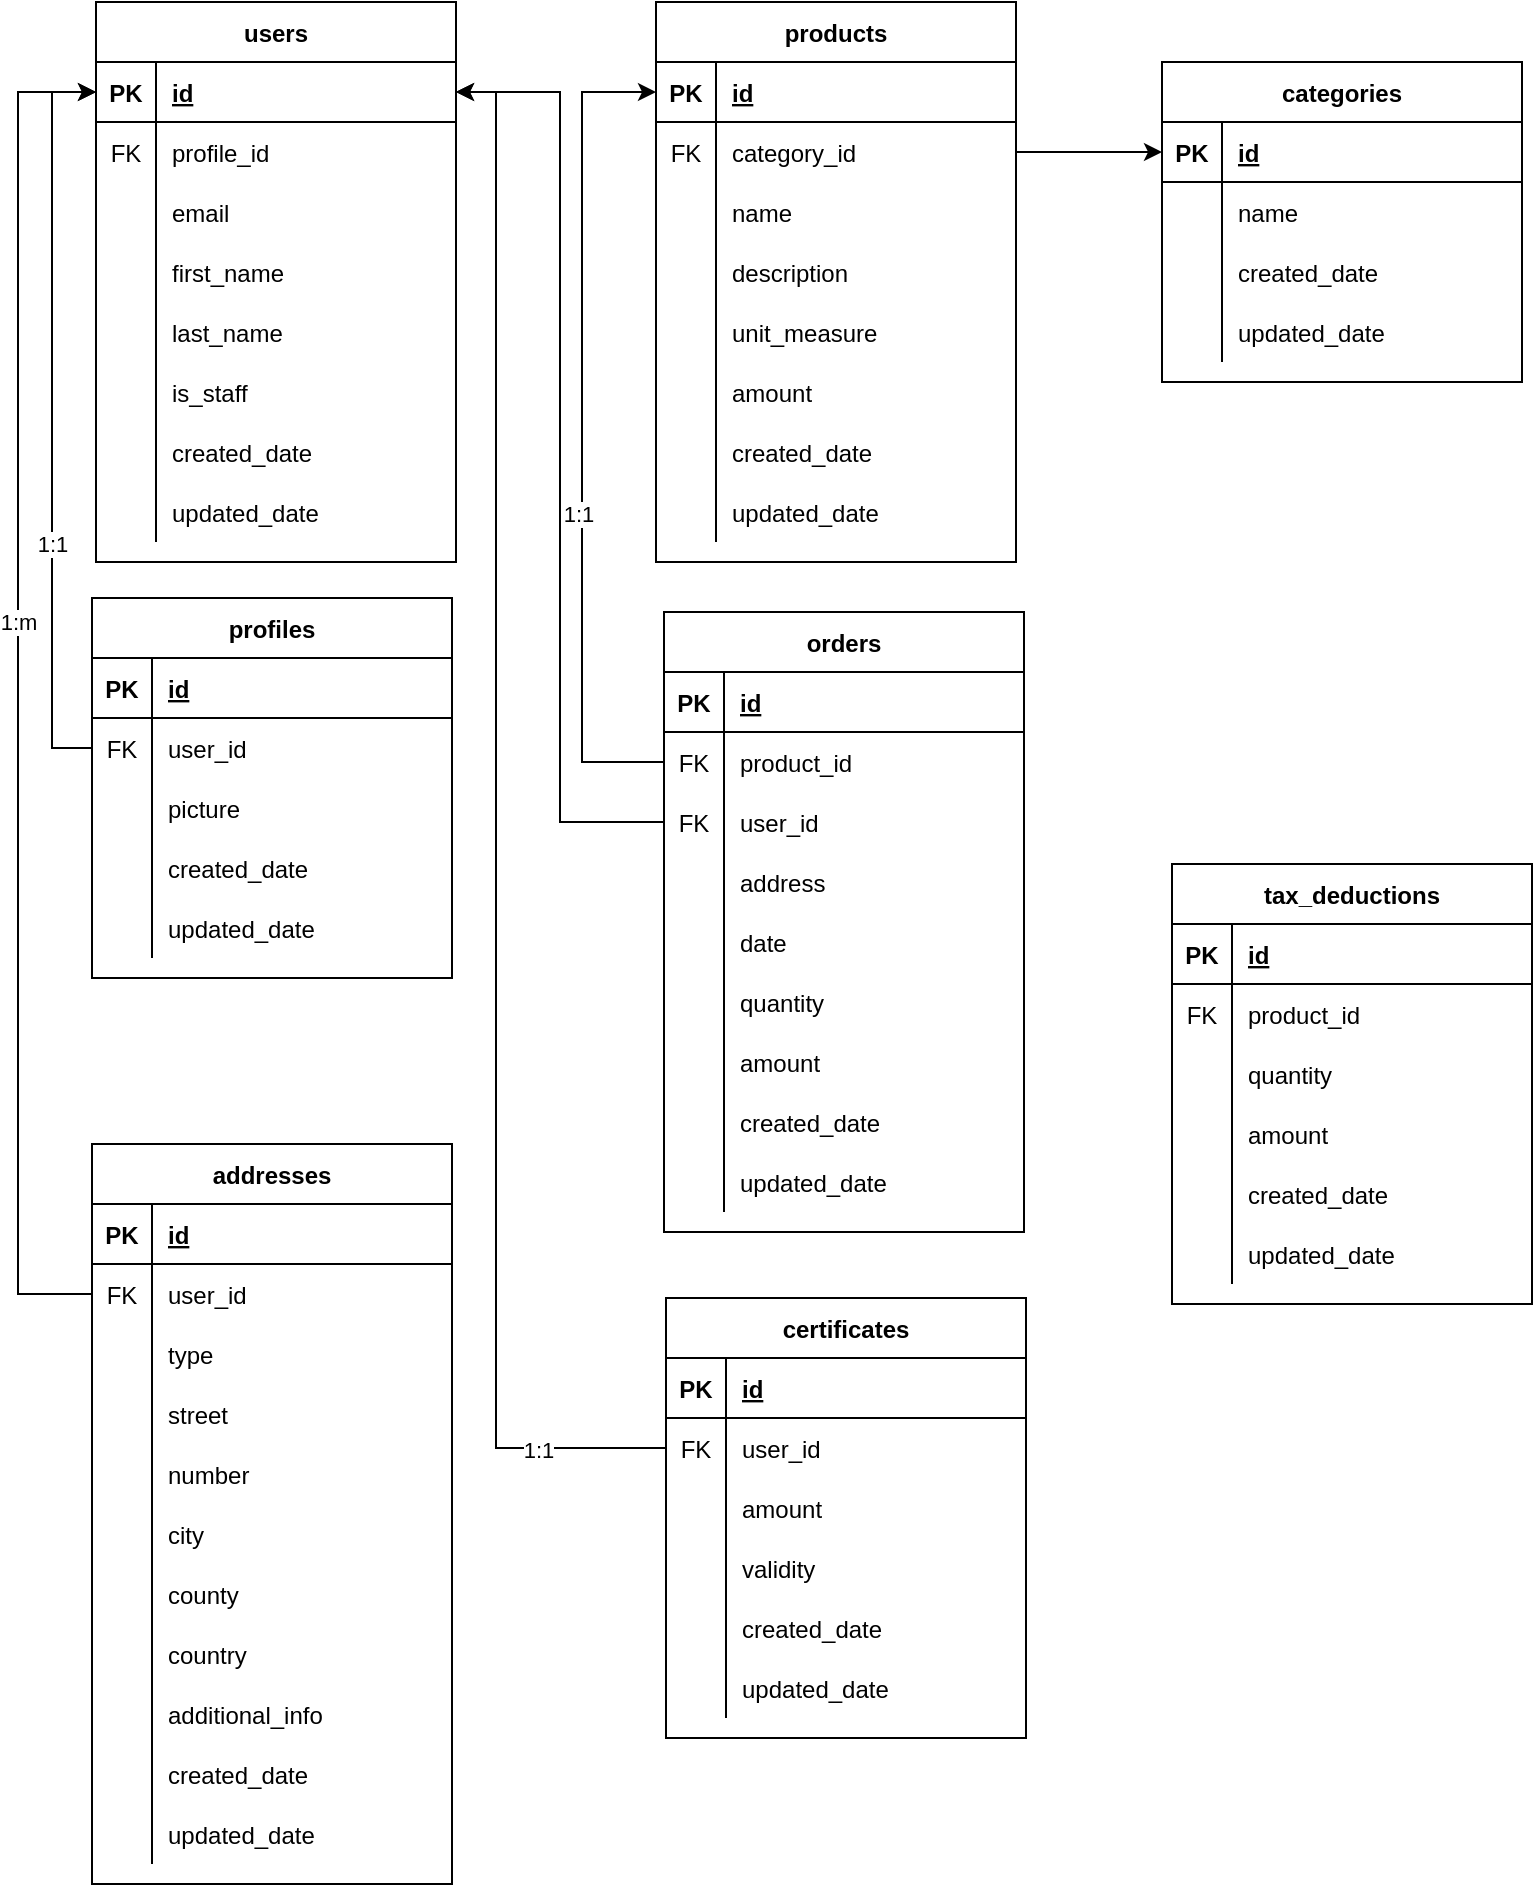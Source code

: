 <mxfile version="14.6.9" type="github">
  <diagram id="5Fqsmv3HwdNf8CyTd6Ed" name="Page-1">
    <mxGraphModel dx="1064" dy="547" grid="0" gridSize="10" guides="0" tooltips="1" connect="1" arrows="1" fold="1" page="1" pageScale="1" pageWidth="850" pageHeight="1100" background="#ffffff" math="0" shadow="0">
      <root>
        <mxCell id="0" />
        <mxCell id="1" parent="0" />
        <mxCell id="K4pc00V_5VMExsooemuj-1" value="users" style="shape=table;startSize=30;container=1;collapsible=1;childLayout=tableLayout;fixedRows=1;rowLines=0;fontStyle=1;align=center;resizeLast=1;" parent="1" vertex="1">
          <mxGeometry x="79" y="35" width="180" height="280" as="geometry" />
        </mxCell>
        <mxCell id="K4pc00V_5VMExsooemuj-2" value="" style="shape=partialRectangle;collapsible=0;dropTarget=0;pointerEvents=0;fillColor=none;top=0;left=0;bottom=1;right=0;points=[[0,0.5],[1,0.5]];portConstraint=eastwest;" parent="K4pc00V_5VMExsooemuj-1" vertex="1">
          <mxGeometry y="30" width="180" height="30" as="geometry" />
        </mxCell>
        <mxCell id="K4pc00V_5VMExsooemuj-3" value="PK" style="shape=partialRectangle;connectable=0;fillColor=none;top=0;left=0;bottom=0;right=0;fontStyle=1;overflow=hidden;" parent="K4pc00V_5VMExsooemuj-2" vertex="1">
          <mxGeometry width="30" height="30" as="geometry" />
        </mxCell>
        <mxCell id="K4pc00V_5VMExsooemuj-4" value="id" style="shape=partialRectangle;connectable=0;fillColor=none;top=0;left=0;bottom=0;right=0;align=left;spacingLeft=6;fontStyle=5;overflow=hidden;" parent="K4pc00V_5VMExsooemuj-2" vertex="1">
          <mxGeometry x="30" width="150" height="30" as="geometry" />
        </mxCell>
        <mxCell id="K4pc00V_5VMExsooemuj-5" value="" style="shape=partialRectangle;collapsible=0;dropTarget=0;pointerEvents=0;fillColor=none;top=0;left=0;bottom=0;right=0;points=[[0,0.5],[1,0.5]];portConstraint=eastwest;" parent="K4pc00V_5VMExsooemuj-1" vertex="1">
          <mxGeometry y="60" width="180" height="30" as="geometry" />
        </mxCell>
        <mxCell id="K4pc00V_5VMExsooemuj-6" value="FK" style="shape=partialRectangle;connectable=0;fillColor=none;top=0;left=0;bottom=0;right=0;editable=1;overflow=hidden;" parent="K4pc00V_5VMExsooemuj-5" vertex="1">
          <mxGeometry width="30" height="30" as="geometry" />
        </mxCell>
        <mxCell id="K4pc00V_5VMExsooemuj-7" value="profile_id" style="shape=partialRectangle;connectable=0;fillColor=none;top=0;left=0;bottom=0;right=0;align=left;spacingLeft=6;overflow=hidden;" parent="K4pc00V_5VMExsooemuj-5" vertex="1">
          <mxGeometry x="30" width="150" height="30" as="geometry" />
        </mxCell>
        <mxCell id="K4pc00V_5VMExsooemuj-8" value="" style="shape=partialRectangle;collapsible=0;dropTarget=0;pointerEvents=0;fillColor=none;top=0;left=0;bottom=0;right=0;points=[[0,0.5],[1,0.5]];portConstraint=eastwest;" parent="K4pc00V_5VMExsooemuj-1" vertex="1">
          <mxGeometry y="90" width="180" height="30" as="geometry" />
        </mxCell>
        <mxCell id="K4pc00V_5VMExsooemuj-9" value="" style="shape=partialRectangle;connectable=0;fillColor=none;top=0;left=0;bottom=0;right=0;editable=1;overflow=hidden;" parent="K4pc00V_5VMExsooemuj-8" vertex="1">
          <mxGeometry width="30" height="30" as="geometry" />
        </mxCell>
        <mxCell id="K4pc00V_5VMExsooemuj-10" value="email" style="shape=partialRectangle;connectable=0;fillColor=none;top=0;left=0;bottom=0;right=0;align=left;spacingLeft=6;overflow=hidden;" parent="K4pc00V_5VMExsooemuj-8" vertex="1">
          <mxGeometry x="30" width="150" height="30" as="geometry" />
        </mxCell>
        <mxCell id="K4pc00V_5VMExsooemuj-11" value="" style="shape=partialRectangle;collapsible=0;dropTarget=0;pointerEvents=0;fillColor=none;top=0;left=0;bottom=0;right=0;points=[[0,0.5],[1,0.5]];portConstraint=eastwest;" parent="K4pc00V_5VMExsooemuj-1" vertex="1">
          <mxGeometry y="120" width="180" height="30" as="geometry" />
        </mxCell>
        <mxCell id="K4pc00V_5VMExsooemuj-12" value="" style="shape=partialRectangle;connectable=0;fillColor=none;top=0;left=0;bottom=0;right=0;editable=1;overflow=hidden;" parent="K4pc00V_5VMExsooemuj-11" vertex="1">
          <mxGeometry width="30" height="30" as="geometry" />
        </mxCell>
        <mxCell id="K4pc00V_5VMExsooemuj-13" value="first_name" style="shape=partialRectangle;connectable=0;fillColor=none;top=0;left=0;bottom=0;right=0;align=left;spacingLeft=6;overflow=hidden;" parent="K4pc00V_5VMExsooemuj-11" vertex="1">
          <mxGeometry x="30" width="150" height="30" as="geometry" />
        </mxCell>
        <mxCell id="K4pc00V_5VMExsooemuj-14" value="" style="shape=partialRectangle;collapsible=0;dropTarget=0;pointerEvents=0;fillColor=none;top=0;left=0;bottom=0;right=0;points=[[0,0.5],[1,0.5]];portConstraint=eastwest;" parent="K4pc00V_5VMExsooemuj-1" vertex="1">
          <mxGeometry y="150" width="180" height="30" as="geometry" />
        </mxCell>
        <mxCell id="K4pc00V_5VMExsooemuj-15" value="" style="shape=partialRectangle;connectable=0;fillColor=none;top=0;left=0;bottom=0;right=0;editable=1;overflow=hidden;" parent="K4pc00V_5VMExsooemuj-14" vertex="1">
          <mxGeometry width="30" height="30" as="geometry" />
        </mxCell>
        <mxCell id="K4pc00V_5VMExsooemuj-16" value="last_name" style="shape=partialRectangle;connectable=0;fillColor=none;top=0;left=0;bottom=0;right=0;align=left;spacingLeft=6;overflow=hidden;" parent="K4pc00V_5VMExsooemuj-14" vertex="1">
          <mxGeometry x="30" width="150" height="30" as="geometry" />
        </mxCell>
        <mxCell id="K4pc00V_5VMExsooemuj-181" value="" style="shape=partialRectangle;collapsible=0;dropTarget=0;pointerEvents=0;fillColor=none;top=0;left=0;bottom=0;right=0;points=[[0,0.5],[1,0.5]];portConstraint=eastwest;" parent="K4pc00V_5VMExsooemuj-1" vertex="1">
          <mxGeometry y="180" width="180" height="30" as="geometry" />
        </mxCell>
        <mxCell id="K4pc00V_5VMExsooemuj-182" value="" style="shape=partialRectangle;connectable=0;fillColor=none;top=0;left=0;bottom=0;right=0;editable=1;overflow=hidden;" parent="K4pc00V_5VMExsooemuj-181" vertex="1">
          <mxGeometry width="30" height="30" as="geometry" />
        </mxCell>
        <mxCell id="K4pc00V_5VMExsooemuj-183" value="is_staff" style="shape=partialRectangle;connectable=0;fillColor=none;top=0;left=0;bottom=0;right=0;align=left;spacingLeft=6;overflow=hidden;" parent="K4pc00V_5VMExsooemuj-181" vertex="1">
          <mxGeometry x="30" width="150" height="30" as="geometry" />
        </mxCell>
        <mxCell id="K4pc00V_5VMExsooemuj-17" value="" style="shape=partialRectangle;collapsible=0;dropTarget=0;pointerEvents=0;fillColor=none;top=0;left=0;bottom=0;right=0;points=[[0,0.5],[1,0.5]];portConstraint=eastwest;" parent="K4pc00V_5VMExsooemuj-1" vertex="1">
          <mxGeometry y="210" width="180" height="30" as="geometry" />
        </mxCell>
        <mxCell id="K4pc00V_5VMExsooemuj-18" value="" style="shape=partialRectangle;connectable=0;fillColor=none;top=0;left=0;bottom=0;right=0;editable=1;overflow=hidden;" parent="K4pc00V_5VMExsooemuj-17" vertex="1">
          <mxGeometry width="30" height="30" as="geometry" />
        </mxCell>
        <mxCell id="K4pc00V_5VMExsooemuj-19" value="created_date" style="shape=partialRectangle;connectable=0;fillColor=none;top=0;left=0;bottom=0;right=0;align=left;spacingLeft=6;overflow=hidden;" parent="K4pc00V_5VMExsooemuj-17" vertex="1">
          <mxGeometry x="30" width="150" height="30" as="geometry" />
        </mxCell>
        <mxCell id="K4pc00V_5VMExsooemuj-20" value="" style="shape=partialRectangle;collapsible=0;dropTarget=0;pointerEvents=0;fillColor=none;top=0;left=0;bottom=0;right=0;points=[[0,0.5],[1,0.5]];portConstraint=eastwest;" parent="K4pc00V_5VMExsooemuj-1" vertex="1">
          <mxGeometry y="240" width="180" height="30" as="geometry" />
        </mxCell>
        <mxCell id="K4pc00V_5VMExsooemuj-21" value="" style="shape=partialRectangle;connectable=0;fillColor=none;top=0;left=0;bottom=0;right=0;editable=1;overflow=hidden;" parent="K4pc00V_5VMExsooemuj-20" vertex="1">
          <mxGeometry width="30" height="30" as="geometry" />
        </mxCell>
        <mxCell id="K4pc00V_5VMExsooemuj-22" value="updated_date" style="shape=partialRectangle;connectable=0;fillColor=none;top=0;left=0;bottom=0;right=0;align=left;spacingLeft=6;overflow=hidden;" parent="K4pc00V_5VMExsooemuj-20" vertex="1">
          <mxGeometry x="30" width="150" height="30" as="geometry" />
        </mxCell>
        <mxCell id="K4pc00V_5VMExsooemuj-23" value="products" style="shape=table;startSize=30;container=1;collapsible=1;childLayout=tableLayout;fixedRows=1;rowLines=0;fontStyle=1;align=center;resizeLast=1;" parent="1" vertex="1">
          <mxGeometry x="359" y="35" width="180" height="280" as="geometry" />
        </mxCell>
        <mxCell id="K4pc00V_5VMExsooemuj-24" value="" style="shape=partialRectangle;collapsible=0;dropTarget=0;pointerEvents=0;fillColor=none;top=0;left=0;bottom=1;right=0;points=[[0,0.5],[1,0.5]];portConstraint=eastwest;" parent="K4pc00V_5VMExsooemuj-23" vertex="1">
          <mxGeometry y="30" width="180" height="30" as="geometry" />
        </mxCell>
        <mxCell id="K4pc00V_5VMExsooemuj-25" value="PK" style="shape=partialRectangle;connectable=0;fillColor=none;top=0;left=0;bottom=0;right=0;fontStyle=1;overflow=hidden;" parent="K4pc00V_5VMExsooemuj-24" vertex="1">
          <mxGeometry width="30" height="30" as="geometry" />
        </mxCell>
        <mxCell id="K4pc00V_5VMExsooemuj-26" value="id" style="shape=partialRectangle;connectable=0;fillColor=none;top=0;left=0;bottom=0;right=0;align=left;spacingLeft=6;fontStyle=5;overflow=hidden;" parent="K4pc00V_5VMExsooemuj-24" vertex="1">
          <mxGeometry x="30" width="150" height="30" as="geometry" />
        </mxCell>
        <mxCell id="1HBqZy0ZK-97mJX5tYf7-1" value="" style="shape=partialRectangle;collapsible=0;dropTarget=0;pointerEvents=0;fillColor=none;top=0;left=0;bottom=0;right=0;points=[[0,0.5],[1,0.5]];portConstraint=eastwest;" parent="K4pc00V_5VMExsooemuj-23" vertex="1">
          <mxGeometry y="60" width="180" height="30" as="geometry" />
        </mxCell>
        <mxCell id="1HBqZy0ZK-97mJX5tYf7-2" value="FK" style="shape=partialRectangle;connectable=0;fillColor=none;top=0;left=0;bottom=0;right=0;editable=1;overflow=hidden;" parent="1HBqZy0ZK-97mJX5tYf7-1" vertex="1">
          <mxGeometry width="30" height="30" as="geometry" />
        </mxCell>
        <mxCell id="1HBqZy0ZK-97mJX5tYf7-3" value="category_id" style="shape=partialRectangle;connectable=0;fillColor=none;top=0;left=0;bottom=0;right=0;align=left;spacingLeft=6;overflow=hidden;" parent="1HBqZy0ZK-97mJX5tYf7-1" vertex="1">
          <mxGeometry x="30" width="150" height="30" as="geometry" />
        </mxCell>
        <mxCell id="K4pc00V_5VMExsooemuj-33" value="" style="shape=partialRectangle;collapsible=0;dropTarget=0;pointerEvents=0;fillColor=none;top=0;left=0;bottom=0;right=0;points=[[0,0.5],[1,0.5]];portConstraint=eastwest;" parent="K4pc00V_5VMExsooemuj-23" vertex="1">
          <mxGeometry y="90" width="180" height="30" as="geometry" />
        </mxCell>
        <mxCell id="K4pc00V_5VMExsooemuj-34" value="" style="shape=partialRectangle;connectable=0;fillColor=none;top=0;left=0;bottom=0;right=0;editable=1;overflow=hidden;" parent="K4pc00V_5VMExsooemuj-33" vertex="1">
          <mxGeometry width="30" height="30" as="geometry" />
        </mxCell>
        <mxCell id="K4pc00V_5VMExsooemuj-35" value="name" style="shape=partialRectangle;connectable=0;fillColor=none;top=0;left=0;bottom=0;right=0;align=left;spacingLeft=6;overflow=hidden;" parent="K4pc00V_5VMExsooemuj-33" vertex="1">
          <mxGeometry x="30" width="150" height="30" as="geometry" />
        </mxCell>
        <mxCell id="K4pc00V_5VMExsooemuj-36" value="" style="shape=partialRectangle;collapsible=0;dropTarget=0;pointerEvents=0;fillColor=none;top=0;left=0;bottom=0;right=0;points=[[0,0.5],[1,0.5]];portConstraint=eastwest;" parent="K4pc00V_5VMExsooemuj-23" vertex="1">
          <mxGeometry y="120" width="180" height="30" as="geometry" />
        </mxCell>
        <mxCell id="K4pc00V_5VMExsooemuj-37" value="" style="shape=partialRectangle;connectable=0;fillColor=none;top=0;left=0;bottom=0;right=0;editable=1;overflow=hidden;" parent="K4pc00V_5VMExsooemuj-36" vertex="1">
          <mxGeometry width="30" height="30" as="geometry" />
        </mxCell>
        <mxCell id="K4pc00V_5VMExsooemuj-38" value="description" style="shape=partialRectangle;connectable=0;fillColor=none;top=0;left=0;bottom=0;right=0;align=left;spacingLeft=6;overflow=hidden;" parent="K4pc00V_5VMExsooemuj-36" vertex="1">
          <mxGeometry x="30" width="150" height="30" as="geometry" />
        </mxCell>
        <mxCell id="1HBqZy0ZK-97mJX5tYf7-7" value="" style="shape=partialRectangle;collapsible=0;dropTarget=0;pointerEvents=0;fillColor=none;top=0;left=0;bottom=0;right=0;points=[[0,0.5],[1,0.5]];portConstraint=eastwest;" parent="K4pc00V_5VMExsooemuj-23" vertex="1">
          <mxGeometry y="150" width="180" height="30" as="geometry" />
        </mxCell>
        <mxCell id="1HBqZy0ZK-97mJX5tYf7-8" value="" style="shape=partialRectangle;connectable=0;fillColor=none;top=0;left=0;bottom=0;right=0;editable=1;overflow=hidden;" parent="1HBqZy0ZK-97mJX5tYf7-7" vertex="1">
          <mxGeometry width="30" height="30" as="geometry" />
        </mxCell>
        <mxCell id="1HBqZy0ZK-97mJX5tYf7-9" value="unit_measure" style="shape=partialRectangle;connectable=0;fillColor=none;top=0;left=0;bottom=0;right=0;align=left;spacingLeft=6;overflow=hidden;" parent="1HBqZy0ZK-97mJX5tYf7-7" vertex="1">
          <mxGeometry x="30" width="150" height="30" as="geometry" />
        </mxCell>
        <mxCell id="K4pc00V_5VMExsooemuj-92" value="" style="shape=partialRectangle;collapsible=0;dropTarget=0;pointerEvents=0;fillColor=none;top=0;left=0;bottom=0;right=0;points=[[0,0.5],[1,0.5]];portConstraint=eastwest;" parent="K4pc00V_5VMExsooemuj-23" vertex="1">
          <mxGeometry y="180" width="180" height="30" as="geometry" />
        </mxCell>
        <mxCell id="K4pc00V_5VMExsooemuj-93" value="" style="shape=partialRectangle;connectable=0;fillColor=none;top=0;left=0;bottom=0;right=0;editable=1;overflow=hidden;" parent="K4pc00V_5VMExsooemuj-92" vertex="1">
          <mxGeometry width="30" height="30" as="geometry" />
        </mxCell>
        <mxCell id="K4pc00V_5VMExsooemuj-94" value="amount" style="shape=partialRectangle;connectable=0;fillColor=none;top=0;left=0;bottom=0;right=0;align=left;spacingLeft=6;overflow=hidden;" parent="K4pc00V_5VMExsooemuj-92" vertex="1">
          <mxGeometry x="30" width="150" height="30" as="geometry" />
        </mxCell>
        <mxCell id="K4pc00V_5VMExsooemuj-45" value="" style="shape=partialRectangle;collapsible=0;dropTarget=0;pointerEvents=0;fillColor=none;top=0;left=0;bottom=0;right=0;points=[[0,0.5],[1,0.5]];portConstraint=eastwest;" parent="K4pc00V_5VMExsooemuj-23" vertex="1">
          <mxGeometry y="210" width="180" height="30" as="geometry" />
        </mxCell>
        <mxCell id="K4pc00V_5VMExsooemuj-46" value="" style="shape=partialRectangle;connectable=0;fillColor=none;top=0;left=0;bottom=0;right=0;editable=1;overflow=hidden;" parent="K4pc00V_5VMExsooemuj-45" vertex="1">
          <mxGeometry width="30" height="30" as="geometry" />
        </mxCell>
        <mxCell id="K4pc00V_5VMExsooemuj-47" value="created_date" style="shape=partialRectangle;connectable=0;fillColor=none;top=0;left=0;bottom=0;right=0;align=left;spacingLeft=6;overflow=hidden;" parent="K4pc00V_5VMExsooemuj-45" vertex="1">
          <mxGeometry x="30" width="150" height="30" as="geometry" />
        </mxCell>
        <mxCell id="K4pc00V_5VMExsooemuj-48" value="" style="shape=partialRectangle;collapsible=0;dropTarget=0;pointerEvents=0;fillColor=none;top=0;left=0;bottom=0;right=0;points=[[0,0.5],[1,0.5]];portConstraint=eastwest;" parent="K4pc00V_5VMExsooemuj-23" vertex="1">
          <mxGeometry y="240" width="180" height="30" as="geometry" />
        </mxCell>
        <mxCell id="K4pc00V_5VMExsooemuj-49" value="" style="shape=partialRectangle;connectable=0;fillColor=none;top=0;left=0;bottom=0;right=0;editable=1;overflow=hidden;" parent="K4pc00V_5VMExsooemuj-48" vertex="1">
          <mxGeometry width="30" height="30" as="geometry" />
        </mxCell>
        <mxCell id="K4pc00V_5VMExsooemuj-50" value="updated_date" style="shape=partialRectangle;connectable=0;fillColor=none;top=0;left=0;bottom=0;right=0;align=left;spacingLeft=6;overflow=hidden;" parent="K4pc00V_5VMExsooemuj-48" vertex="1">
          <mxGeometry x="30" width="150" height="30" as="geometry" />
        </mxCell>
        <mxCell id="K4pc00V_5VMExsooemuj-51" value="addresses" style="shape=table;startSize=30;container=1;collapsible=1;childLayout=tableLayout;fixedRows=1;rowLines=0;fontStyle=1;align=center;resizeLast=1;" parent="1" vertex="1">
          <mxGeometry x="77" y="606" width="180" height="370" as="geometry" />
        </mxCell>
        <mxCell id="K4pc00V_5VMExsooemuj-52" value="" style="shape=partialRectangle;collapsible=0;dropTarget=0;pointerEvents=0;fillColor=none;top=0;left=0;bottom=1;right=0;points=[[0,0.5],[1,0.5]];portConstraint=eastwest;" parent="K4pc00V_5VMExsooemuj-51" vertex="1">
          <mxGeometry y="30" width="180" height="30" as="geometry" />
        </mxCell>
        <mxCell id="K4pc00V_5VMExsooemuj-53" value="PK" style="shape=partialRectangle;connectable=0;fillColor=none;top=0;left=0;bottom=0;right=0;fontStyle=1;overflow=hidden;" parent="K4pc00V_5VMExsooemuj-52" vertex="1">
          <mxGeometry width="30" height="30" as="geometry" />
        </mxCell>
        <mxCell id="K4pc00V_5VMExsooemuj-54" value="id" style="shape=partialRectangle;connectable=0;fillColor=none;top=0;left=0;bottom=0;right=0;align=left;spacingLeft=6;fontStyle=5;overflow=hidden;" parent="K4pc00V_5VMExsooemuj-52" vertex="1">
          <mxGeometry x="30" width="150" height="30" as="geometry" />
        </mxCell>
        <mxCell id="K4pc00V_5VMExsooemuj-55" value="" style="shape=partialRectangle;collapsible=0;dropTarget=0;pointerEvents=0;fillColor=none;top=0;left=0;bottom=0;right=0;points=[[0,0.5],[1,0.5]];portConstraint=eastwest;" parent="K4pc00V_5VMExsooemuj-51" vertex="1">
          <mxGeometry y="60" width="180" height="30" as="geometry" />
        </mxCell>
        <mxCell id="K4pc00V_5VMExsooemuj-56" value="FK" style="shape=partialRectangle;connectable=0;fillColor=none;top=0;left=0;bottom=0;right=0;editable=1;overflow=hidden;" parent="K4pc00V_5VMExsooemuj-55" vertex="1">
          <mxGeometry width="30" height="30" as="geometry" />
        </mxCell>
        <mxCell id="K4pc00V_5VMExsooemuj-57" value="user_id" style="shape=partialRectangle;connectable=0;fillColor=none;top=0;left=0;bottom=0;right=0;align=left;spacingLeft=6;overflow=hidden;" parent="K4pc00V_5VMExsooemuj-55" vertex="1">
          <mxGeometry x="30" width="150" height="30" as="geometry" />
        </mxCell>
        <mxCell id="K4pc00V_5VMExsooemuj-58" value="" style="shape=partialRectangle;collapsible=0;dropTarget=0;pointerEvents=0;fillColor=none;top=0;left=0;bottom=0;right=0;points=[[0,0.5],[1,0.5]];portConstraint=eastwest;" parent="K4pc00V_5VMExsooemuj-51" vertex="1">
          <mxGeometry y="90" width="180" height="30" as="geometry" />
        </mxCell>
        <mxCell id="K4pc00V_5VMExsooemuj-59" value="" style="shape=partialRectangle;connectable=0;fillColor=none;top=0;left=0;bottom=0;right=0;editable=1;overflow=hidden;" parent="K4pc00V_5VMExsooemuj-58" vertex="1">
          <mxGeometry width="30" height="30" as="geometry" />
        </mxCell>
        <mxCell id="K4pc00V_5VMExsooemuj-60" value="type" style="shape=partialRectangle;connectable=0;fillColor=none;top=0;left=0;bottom=0;right=0;align=left;spacingLeft=6;overflow=hidden;" parent="K4pc00V_5VMExsooemuj-58" vertex="1">
          <mxGeometry x="30" width="150" height="30" as="geometry" />
        </mxCell>
        <mxCell id="K4pc00V_5VMExsooemuj-61" value="" style="shape=partialRectangle;collapsible=0;dropTarget=0;pointerEvents=0;fillColor=none;top=0;left=0;bottom=0;right=0;points=[[0,0.5],[1,0.5]];portConstraint=eastwest;" parent="K4pc00V_5VMExsooemuj-51" vertex="1">
          <mxGeometry y="120" width="180" height="30" as="geometry" />
        </mxCell>
        <mxCell id="K4pc00V_5VMExsooemuj-62" value="" style="shape=partialRectangle;connectable=0;fillColor=none;top=0;left=0;bottom=0;right=0;editable=1;overflow=hidden;" parent="K4pc00V_5VMExsooemuj-61" vertex="1">
          <mxGeometry width="30" height="30" as="geometry" />
        </mxCell>
        <mxCell id="K4pc00V_5VMExsooemuj-63" value="street" style="shape=partialRectangle;connectable=0;fillColor=none;top=0;left=0;bottom=0;right=0;align=left;spacingLeft=6;overflow=hidden;" parent="K4pc00V_5VMExsooemuj-61" vertex="1">
          <mxGeometry x="30" width="150" height="30" as="geometry" />
        </mxCell>
        <mxCell id="K4pc00V_5VMExsooemuj-64" value="" style="shape=partialRectangle;collapsible=0;dropTarget=0;pointerEvents=0;fillColor=none;top=0;left=0;bottom=0;right=0;points=[[0,0.5],[1,0.5]];portConstraint=eastwest;" parent="K4pc00V_5VMExsooemuj-51" vertex="1">
          <mxGeometry y="150" width="180" height="30" as="geometry" />
        </mxCell>
        <mxCell id="K4pc00V_5VMExsooemuj-65" value="" style="shape=partialRectangle;connectable=0;fillColor=none;top=0;left=0;bottom=0;right=0;editable=1;overflow=hidden;" parent="K4pc00V_5VMExsooemuj-64" vertex="1">
          <mxGeometry width="30" height="30" as="geometry" />
        </mxCell>
        <mxCell id="K4pc00V_5VMExsooemuj-66" value="number" style="shape=partialRectangle;connectable=0;fillColor=none;top=0;left=0;bottom=0;right=0;align=left;spacingLeft=6;overflow=hidden;" parent="K4pc00V_5VMExsooemuj-64" vertex="1">
          <mxGeometry x="30" width="150" height="30" as="geometry" />
        </mxCell>
        <mxCell id="K4pc00V_5VMExsooemuj-67" value="" style="shape=partialRectangle;collapsible=0;dropTarget=0;pointerEvents=0;fillColor=none;top=0;left=0;bottom=0;right=0;points=[[0,0.5],[1,0.5]];portConstraint=eastwest;" parent="K4pc00V_5VMExsooemuj-51" vertex="1">
          <mxGeometry y="180" width="180" height="30" as="geometry" />
        </mxCell>
        <mxCell id="K4pc00V_5VMExsooemuj-68" value="" style="shape=partialRectangle;connectable=0;fillColor=none;top=0;left=0;bottom=0;right=0;editable=1;overflow=hidden;" parent="K4pc00V_5VMExsooemuj-67" vertex="1">
          <mxGeometry width="30" height="30" as="geometry" />
        </mxCell>
        <mxCell id="K4pc00V_5VMExsooemuj-69" value="city" style="shape=partialRectangle;connectable=0;fillColor=none;top=0;left=0;bottom=0;right=0;align=left;spacingLeft=6;overflow=hidden;" parent="K4pc00V_5VMExsooemuj-67" vertex="1">
          <mxGeometry x="30" width="150" height="30" as="geometry" />
        </mxCell>
        <mxCell id="K4pc00V_5VMExsooemuj-70" value="" style="shape=partialRectangle;collapsible=0;dropTarget=0;pointerEvents=0;fillColor=none;top=0;left=0;bottom=0;right=0;points=[[0,0.5],[1,0.5]];portConstraint=eastwest;" parent="K4pc00V_5VMExsooemuj-51" vertex="1">
          <mxGeometry y="210" width="180" height="30" as="geometry" />
        </mxCell>
        <mxCell id="K4pc00V_5VMExsooemuj-71" value="" style="shape=partialRectangle;connectable=0;fillColor=none;top=0;left=0;bottom=0;right=0;editable=1;overflow=hidden;" parent="K4pc00V_5VMExsooemuj-70" vertex="1">
          <mxGeometry width="30" height="30" as="geometry" />
        </mxCell>
        <mxCell id="K4pc00V_5VMExsooemuj-72" value="county" style="shape=partialRectangle;connectable=0;fillColor=none;top=0;left=0;bottom=0;right=0;align=left;spacingLeft=6;overflow=hidden;" parent="K4pc00V_5VMExsooemuj-70" vertex="1">
          <mxGeometry x="30" width="150" height="30" as="geometry" />
        </mxCell>
        <mxCell id="K4pc00V_5VMExsooemuj-73" value="" style="shape=partialRectangle;collapsible=0;dropTarget=0;pointerEvents=0;fillColor=none;top=0;left=0;bottom=0;right=0;points=[[0,0.5],[1,0.5]];portConstraint=eastwest;" parent="K4pc00V_5VMExsooemuj-51" vertex="1">
          <mxGeometry y="240" width="180" height="30" as="geometry" />
        </mxCell>
        <mxCell id="K4pc00V_5VMExsooemuj-74" value="" style="shape=partialRectangle;connectable=0;fillColor=none;top=0;left=0;bottom=0;right=0;editable=1;overflow=hidden;" parent="K4pc00V_5VMExsooemuj-73" vertex="1">
          <mxGeometry width="30" height="30" as="geometry" />
        </mxCell>
        <mxCell id="K4pc00V_5VMExsooemuj-75" value="country" style="shape=partialRectangle;connectable=0;fillColor=none;top=0;left=0;bottom=0;right=0;align=left;spacingLeft=6;overflow=hidden;" parent="K4pc00V_5VMExsooemuj-73" vertex="1">
          <mxGeometry x="30" width="150" height="30" as="geometry" />
        </mxCell>
        <mxCell id="K4pc00V_5VMExsooemuj-76" value="" style="shape=partialRectangle;collapsible=0;dropTarget=0;pointerEvents=0;fillColor=none;top=0;left=0;bottom=0;right=0;points=[[0,0.5],[1,0.5]];portConstraint=eastwest;" parent="K4pc00V_5VMExsooemuj-51" vertex="1">
          <mxGeometry y="270" width="180" height="30" as="geometry" />
        </mxCell>
        <mxCell id="K4pc00V_5VMExsooemuj-77" value="" style="shape=partialRectangle;connectable=0;fillColor=none;top=0;left=0;bottom=0;right=0;editable=1;overflow=hidden;" parent="K4pc00V_5VMExsooemuj-76" vertex="1">
          <mxGeometry width="30" height="30" as="geometry" />
        </mxCell>
        <mxCell id="K4pc00V_5VMExsooemuj-78" value="additional_info" style="shape=partialRectangle;connectable=0;fillColor=none;top=0;left=0;bottom=0;right=0;align=left;spacingLeft=6;overflow=hidden;" parent="K4pc00V_5VMExsooemuj-76" vertex="1">
          <mxGeometry x="30" width="150" height="30" as="geometry" />
        </mxCell>
        <mxCell id="K4pc00V_5VMExsooemuj-79" value="" style="shape=partialRectangle;collapsible=0;dropTarget=0;pointerEvents=0;fillColor=none;top=0;left=0;bottom=0;right=0;points=[[0,0.5],[1,0.5]];portConstraint=eastwest;" parent="K4pc00V_5VMExsooemuj-51" vertex="1">
          <mxGeometry y="300" width="180" height="30" as="geometry" />
        </mxCell>
        <mxCell id="K4pc00V_5VMExsooemuj-80" value="" style="shape=partialRectangle;connectable=0;fillColor=none;top=0;left=0;bottom=0;right=0;editable=1;overflow=hidden;" parent="K4pc00V_5VMExsooemuj-79" vertex="1">
          <mxGeometry width="30" height="30" as="geometry" />
        </mxCell>
        <mxCell id="K4pc00V_5VMExsooemuj-81" value="created_date" style="shape=partialRectangle;connectable=0;fillColor=none;top=0;left=0;bottom=0;right=0;align=left;spacingLeft=6;overflow=hidden;" parent="K4pc00V_5VMExsooemuj-79" vertex="1">
          <mxGeometry x="30" width="150" height="30" as="geometry" />
        </mxCell>
        <mxCell id="K4pc00V_5VMExsooemuj-82" value="" style="shape=partialRectangle;collapsible=0;dropTarget=0;pointerEvents=0;fillColor=none;top=0;left=0;bottom=0;right=0;points=[[0,0.5],[1,0.5]];portConstraint=eastwest;" parent="K4pc00V_5VMExsooemuj-51" vertex="1">
          <mxGeometry y="330" width="180" height="30" as="geometry" />
        </mxCell>
        <mxCell id="K4pc00V_5VMExsooemuj-83" value="" style="shape=partialRectangle;connectable=0;fillColor=none;top=0;left=0;bottom=0;right=0;editable=1;overflow=hidden;" parent="K4pc00V_5VMExsooemuj-82" vertex="1">
          <mxGeometry width="30" height="30" as="geometry" />
        </mxCell>
        <mxCell id="K4pc00V_5VMExsooemuj-84" value="updated_date" style="shape=partialRectangle;connectable=0;fillColor=none;top=0;left=0;bottom=0;right=0;align=left;spacingLeft=6;overflow=hidden;" parent="K4pc00V_5VMExsooemuj-82" vertex="1">
          <mxGeometry x="30" width="150" height="30" as="geometry" />
        </mxCell>
        <mxCell id="K4pc00V_5VMExsooemuj-120" value="categories" style="shape=table;startSize=30;container=1;collapsible=1;childLayout=tableLayout;fixedRows=1;rowLines=0;fontStyle=1;align=center;resizeLast=1;" parent="1" vertex="1">
          <mxGeometry x="612" y="65" width="180" height="160" as="geometry" />
        </mxCell>
        <mxCell id="K4pc00V_5VMExsooemuj-121" value="" style="shape=partialRectangle;collapsible=0;dropTarget=0;pointerEvents=0;fillColor=none;top=0;left=0;bottom=1;right=0;points=[[0,0.5],[1,0.5]];portConstraint=eastwest;" parent="K4pc00V_5VMExsooemuj-120" vertex="1">
          <mxGeometry y="30" width="180" height="30" as="geometry" />
        </mxCell>
        <mxCell id="K4pc00V_5VMExsooemuj-122" value="PK" style="shape=partialRectangle;connectable=0;fillColor=none;top=0;left=0;bottom=0;right=0;fontStyle=1;overflow=hidden;" parent="K4pc00V_5VMExsooemuj-121" vertex="1">
          <mxGeometry width="30" height="30" as="geometry" />
        </mxCell>
        <mxCell id="K4pc00V_5VMExsooemuj-123" value="id" style="shape=partialRectangle;connectable=0;fillColor=none;top=0;left=0;bottom=0;right=0;align=left;spacingLeft=6;fontStyle=5;overflow=hidden;" parent="K4pc00V_5VMExsooemuj-121" vertex="1">
          <mxGeometry x="30" width="150" height="30" as="geometry" />
        </mxCell>
        <mxCell id="K4pc00V_5VMExsooemuj-124" value="" style="shape=partialRectangle;collapsible=0;dropTarget=0;pointerEvents=0;fillColor=none;top=0;left=0;bottom=0;right=0;points=[[0,0.5],[1,0.5]];portConstraint=eastwest;" parent="K4pc00V_5VMExsooemuj-120" vertex="1">
          <mxGeometry y="60" width="180" height="30" as="geometry" />
        </mxCell>
        <mxCell id="K4pc00V_5VMExsooemuj-125" value="" style="shape=partialRectangle;connectable=0;fillColor=none;top=0;left=0;bottom=0;right=0;editable=1;overflow=hidden;" parent="K4pc00V_5VMExsooemuj-124" vertex="1">
          <mxGeometry width="30" height="30" as="geometry" />
        </mxCell>
        <mxCell id="K4pc00V_5VMExsooemuj-126" value="name" style="shape=partialRectangle;connectable=0;fillColor=none;top=0;left=0;bottom=0;right=0;align=left;spacingLeft=6;overflow=hidden;" parent="K4pc00V_5VMExsooemuj-124" vertex="1">
          <mxGeometry x="30" width="150" height="30" as="geometry" />
        </mxCell>
        <mxCell id="K4pc00V_5VMExsooemuj-127" value="" style="shape=partialRectangle;collapsible=0;dropTarget=0;pointerEvents=0;fillColor=none;top=0;left=0;bottom=0;right=0;points=[[0,0.5],[1,0.5]];portConstraint=eastwest;" parent="K4pc00V_5VMExsooemuj-120" vertex="1">
          <mxGeometry y="90" width="180" height="30" as="geometry" />
        </mxCell>
        <mxCell id="K4pc00V_5VMExsooemuj-128" value="" style="shape=partialRectangle;connectable=0;fillColor=none;top=0;left=0;bottom=0;right=0;editable=1;overflow=hidden;" parent="K4pc00V_5VMExsooemuj-127" vertex="1">
          <mxGeometry width="30" height="30" as="geometry" />
        </mxCell>
        <mxCell id="K4pc00V_5VMExsooemuj-129" value="created_date" style="shape=partialRectangle;connectable=0;fillColor=none;top=0;left=0;bottom=0;right=0;align=left;spacingLeft=6;overflow=hidden;" parent="K4pc00V_5VMExsooemuj-127" vertex="1">
          <mxGeometry x="30" width="150" height="30" as="geometry" />
        </mxCell>
        <mxCell id="K4pc00V_5VMExsooemuj-130" value="" style="shape=partialRectangle;collapsible=0;dropTarget=0;pointerEvents=0;fillColor=none;top=0;left=0;bottom=0;right=0;points=[[0,0.5],[1,0.5]];portConstraint=eastwest;" parent="K4pc00V_5VMExsooemuj-120" vertex="1">
          <mxGeometry y="120" width="180" height="30" as="geometry" />
        </mxCell>
        <mxCell id="K4pc00V_5VMExsooemuj-131" value="" style="shape=partialRectangle;connectable=0;fillColor=none;top=0;left=0;bottom=0;right=0;editable=1;overflow=hidden;" parent="K4pc00V_5VMExsooemuj-130" vertex="1">
          <mxGeometry width="30" height="30" as="geometry" />
        </mxCell>
        <mxCell id="K4pc00V_5VMExsooemuj-132" value="updated_date" style="shape=partialRectangle;connectable=0;fillColor=none;top=0;left=0;bottom=0;right=0;align=left;spacingLeft=6;overflow=hidden;" parent="K4pc00V_5VMExsooemuj-130" vertex="1">
          <mxGeometry x="30" width="150" height="30" as="geometry" />
        </mxCell>
        <mxCell id="K4pc00V_5VMExsooemuj-177" style="edgeStyle=orthogonalEdgeStyle;rounded=0;orthogonalLoop=1;jettySize=auto;html=1;exitX=0;exitY=0.5;exitDx=0;exitDy=0;entryX=0;entryY=0.5;entryDx=0;entryDy=0;" parent="1" source="K4pc00V_5VMExsooemuj-55" target="K4pc00V_5VMExsooemuj-2" edge="1">
          <mxGeometry relative="1" as="geometry">
            <Array as="points">
              <mxPoint x="40" y="681" />
              <mxPoint x="40" y="80" />
            </Array>
          </mxGeometry>
        </mxCell>
        <mxCell id="K4pc00V_5VMExsooemuj-178" value="1:m" style="edgeLabel;html=1;align=center;verticalAlign=middle;resizable=0;points=[];" parent="K4pc00V_5VMExsooemuj-177" vertex="1" connectable="0">
          <mxGeometry x="0.103" relative="1" as="geometry">
            <mxPoint as="offset" />
          </mxGeometry>
        </mxCell>
        <mxCell id="K4pc00V_5VMExsooemuj-192" value="profiles" style="shape=table;startSize=30;container=1;collapsible=1;childLayout=tableLayout;fixedRows=1;rowLines=0;fontStyle=1;align=center;resizeLast=1;" parent="1" vertex="1">
          <mxGeometry x="77" y="333" width="180" height="190" as="geometry" />
        </mxCell>
        <mxCell id="K4pc00V_5VMExsooemuj-193" value="" style="shape=partialRectangle;collapsible=0;dropTarget=0;pointerEvents=0;fillColor=none;top=0;left=0;bottom=1;right=0;points=[[0,0.5],[1,0.5]];portConstraint=eastwest;" parent="K4pc00V_5VMExsooemuj-192" vertex="1">
          <mxGeometry y="30" width="180" height="30" as="geometry" />
        </mxCell>
        <mxCell id="K4pc00V_5VMExsooemuj-194" value="PK" style="shape=partialRectangle;connectable=0;fillColor=none;top=0;left=0;bottom=0;right=0;fontStyle=1;overflow=hidden;" parent="K4pc00V_5VMExsooemuj-193" vertex="1">
          <mxGeometry width="30" height="30" as="geometry" />
        </mxCell>
        <mxCell id="K4pc00V_5VMExsooemuj-195" value="id" style="shape=partialRectangle;connectable=0;fillColor=none;top=0;left=0;bottom=0;right=0;align=left;spacingLeft=6;fontStyle=5;overflow=hidden;" parent="K4pc00V_5VMExsooemuj-193" vertex="1">
          <mxGeometry x="30" width="150" height="30" as="geometry" />
        </mxCell>
        <mxCell id="K4pc00V_5VMExsooemuj-196" value="" style="shape=partialRectangle;collapsible=0;dropTarget=0;pointerEvents=0;fillColor=none;top=0;left=0;bottom=0;right=0;points=[[0,0.5],[1,0.5]];portConstraint=eastwest;" parent="K4pc00V_5VMExsooemuj-192" vertex="1">
          <mxGeometry y="60" width="180" height="30" as="geometry" />
        </mxCell>
        <mxCell id="K4pc00V_5VMExsooemuj-197" value="FK" style="shape=partialRectangle;connectable=0;fillColor=none;top=0;left=0;bottom=0;right=0;editable=1;overflow=hidden;" parent="K4pc00V_5VMExsooemuj-196" vertex="1">
          <mxGeometry width="30" height="30" as="geometry" />
        </mxCell>
        <mxCell id="K4pc00V_5VMExsooemuj-198" value="user_id" style="shape=partialRectangle;connectable=0;fillColor=none;top=0;left=0;bottom=0;right=0;align=left;spacingLeft=6;overflow=hidden;" parent="K4pc00V_5VMExsooemuj-196" vertex="1">
          <mxGeometry x="30" width="150" height="30" as="geometry" />
        </mxCell>
        <mxCell id="K4pc00V_5VMExsooemuj-205" value="" style="shape=partialRectangle;collapsible=0;dropTarget=0;pointerEvents=0;fillColor=none;top=0;left=0;bottom=0;right=0;points=[[0,0.5],[1,0.5]];portConstraint=eastwest;" parent="K4pc00V_5VMExsooemuj-192" vertex="1">
          <mxGeometry y="90" width="180" height="30" as="geometry" />
        </mxCell>
        <mxCell id="K4pc00V_5VMExsooemuj-206" value="" style="shape=partialRectangle;connectable=0;fillColor=none;top=0;left=0;bottom=0;right=0;editable=1;overflow=hidden;" parent="K4pc00V_5VMExsooemuj-205" vertex="1">
          <mxGeometry width="30" height="30" as="geometry" />
        </mxCell>
        <mxCell id="K4pc00V_5VMExsooemuj-207" value="picture" style="shape=partialRectangle;connectable=0;fillColor=none;top=0;left=0;bottom=0;right=0;align=left;spacingLeft=6;overflow=hidden;" parent="K4pc00V_5VMExsooemuj-205" vertex="1">
          <mxGeometry x="30" width="150" height="30" as="geometry" />
        </mxCell>
        <mxCell id="K4pc00V_5VMExsooemuj-208" value="" style="shape=partialRectangle;collapsible=0;dropTarget=0;pointerEvents=0;fillColor=none;top=0;left=0;bottom=0;right=0;points=[[0,0.5],[1,0.5]];portConstraint=eastwest;" parent="K4pc00V_5VMExsooemuj-192" vertex="1">
          <mxGeometry y="120" width="180" height="30" as="geometry" />
        </mxCell>
        <mxCell id="K4pc00V_5VMExsooemuj-209" value="" style="shape=partialRectangle;connectable=0;fillColor=none;top=0;left=0;bottom=0;right=0;editable=1;overflow=hidden;" parent="K4pc00V_5VMExsooemuj-208" vertex="1">
          <mxGeometry width="30" height="30" as="geometry" />
        </mxCell>
        <mxCell id="K4pc00V_5VMExsooemuj-210" value="created_date" style="shape=partialRectangle;connectable=0;fillColor=none;top=0;left=0;bottom=0;right=0;align=left;spacingLeft=6;overflow=hidden;" parent="K4pc00V_5VMExsooemuj-208" vertex="1">
          <mxGeometry x="30" width="150" height="30" as="geometry" />
        </mxCell>
        <mxCell id="K4pc00V_5VMExsooemuj-211" value="" style="shape=partialRectangle;collapsible=0;dropTarget=0;pointerEvents=0;fillColor=none;top=0;left=0;bottom=0;right=0;points=[[0,0.5],[1,0.5]];portConstraint=eastwest;" parent="K4pc00V_5VMExsooemuj-192" vertex="1">
          <mxGeometry y="150" width="180" height="30" as="geometry" />
        </mxCell>
        <mxCell id="K4pc00V_5VMExsooemuj-212" value="" style="shape=partialRectangle;connectable=0;fillColor=none;top=0;left=0;bottom=0;right=0;editable=1;overflow=hidden;" parent="K4pc00V_5VMExsooemuj-211" vertex="1">
          <mxGeometry width="30" height="30" as="geometry" />
        </mxCell>
        <mxCell id="K4pc00V_5VMExsooemuj-213" value="updated_date" style="shape=partialRectangle;connectable=0;fillColor=none;top=0;left=0;bottom=0;right=0;align=left;spacingLeft=6;overflow=hidden;" parent="K4pc00V_5VMExsooemuj-211" vertex="1">
          <mxGeometry x="30" width="150" height="30" as="geometry" />
        </mxCell>
        <mxCell id="K4pc00V_5VMExsooemuj-214" style="edgeStyle=orthogonalEdgeStyle;rounded=0;orthogonalLoop=1;jettySize=auto;html=1;exitX=0;exitY=0.5;exitDx=0;exitDy=0;entryX=0;entryY=0.5;entryDx=0;entryDy=0;" parent="1" source="K4pc00V_5VMExsooemuj-196" target="K4pc00V_5VMExsooemuj-2" edge="1">
          <mxGeometry relative="1" as="geometry" />
        </mxCell>
        <mxCell id="K4pc00V_5VMExsooemuj-215" value="1:1" style="edgeLabel;html=1;align=center;verticalAlign=middle;resizable=0;points=[];" parent="K4pc00V_5VMExsooemuj-214" vertex="1" connectable="0">
          <mxGeometry x="-0.339" relative="1" as="geometry">
            <mxPoint as="offset" />
          </mxGeometry>
        </mxCell>
        <mxCell id="K4pc00V_5VMExsooemuj-217" style="edgeStyle=orthogonalEdgeStyle;rounded=0;orthogonalLoop=1;jettySize=auto;html=1;entryX=0;entryY=0.5;entryDx=0;entryDy=0;exitX=0;exitY=0.5;exitDx=0;exitDy=0;" parent="1" source="sYUQR7ImuILkt-f9V77s-8" target="K4pc00V_5VMExsooemuj-24" edge="1">
          <mxGeometry relative="1" as="geometry">
            <mxPoint x="340" y="620" as="sourcePoint" />
            <Array as="points">
              <mxPoint x="322" y="415" />
              <mxPoint x="322" y="80" />
            </Array>
          </mxGeometry>
        </mxCell>
        <mxCell id="K4pc00V_5VMExsooemuj-218" value="&lt;div&gt;1:1&lt;/div&gt;" style="edgeLabel;html=1;align=center;verticalAlign=middle;resizable=0;points=[];" parent="K4pc00V_5VMExsooemuj-217" vertex="1" connectable="0">
          <mxGeometry x="-0.2" y="2" relative="1" as="geometry">
            <mxPoint as="offset" />
          </mxGeometry>
        </mxCell>
        <mxCell id="sYUQR7ImuILkt-f9V77s-29" value="orders" style="shape=table;startSize=30;container=1;collapsible=1;childLayout=tableLayout;fixedRows=1;rowLines=0;fontStyle=1;align=center;resizeLast=1;" parent="1" vertex="1">
          <mxGeometry x="363" y="340" width="180" height="310" as="geometry" />
        </mxCell>
        <mxCell id="sYUQR7ImuILkt-f9V77s-30" value="" style="shape=partialRectangle;collapsible=0;dropTarget=0;pointerEvents=0;fillColor=none;top=0;left=0;bottom=1;right=0;points=[[0,0.5],[1,0.5]];portConstraint=eastwest;" parent="sYUQR7ImuILkt-f9V77s-29" vertex="1">
          <mxGeometry y="30" width="180" height="30" as="geometry" />
        </mxCell>
        <mxCell id="sYUQR7ImuILkt-f9V77s-31" value="PK" style="shape=partialRectangle;connectable=0;fillColor=none;top=0;left=0;bottom=0;right=0;fontStyle=1;overflow=hidden;" parent="sYUQR7ImuILkt-f9V77s-30" vertex="1">
          <mxGeometry width="30" height="30" as="geometry" />
        </mxCell>
        <mxCell id="sYUQR7ImuILkt-f9V77s-32" value="id" style="shape=partialRectangle;connectable=0;fillColor=none;top=0;left=0;bottom=0;right=0;align=left;spacingLeft=6;fontStyle=5;overflow=hidden;" parent="sYUQR7ImuILkt-f9V77s-30" vertex="1">
          <mxGeometry x="30" width="150" height="30" as="geometry" />
        </mxCell>
        <mxCell id="sYUQR7ImuILkt-f9V77s-8" value="" style="shape=partialRectangle;collapsible=0;dropTarget=0;pointerEvents=0;fillColor=none;top=0;left=0;bottom=0;right=0;points=[[0,0.5],[1,0.5]];portConstraint=eastwest;" parent="sYUQR7ImuILkt-f9V77s-29" vertex="1">
          <mxGeometry y="60" width="180" height="30" as="geometry" />
        </mxCell>
        <mxCell id="sYUQR7ImuILkt-f9V77s-9" value="FK" style="shape=partialRectangle;connectable=0;fillColor=none;top=0;left=0;bottom=0;right=0;editable=1;overflow=hidden;" parent="sYUQR7ImuILkt-f9V77s-8" vertex="1">
          <mxGeometry width="30" height="30" as="geometry" />
        </mxCell>
        <mxCell id="sYUQR7ImuILkt-f9V77s-10" value="product_id" style="shape=partialRectangle;connectable=0;fillColor=none;top=0;left=0;bottom=0;right=0;align=left;spacingLeft=6;overflow=hidden;" parent="sYUQR7ImuILkt-f9V77s-8" vertex="1">
          <mxGeometry x="30" width="150" height="30" as="geometry" />
        </mxCell>
        <mxCell id="sYUQR7ImuILkt-f9V77s-36" value="" style="shape=partialRectangle;collapsible=0;dropTarget=0;pointerEvents=0;fillColor=none;top=0;left=0;bottom=0;right=0;points=[[0,0.5],[1,0.5]];portConstraint=eastwest;" parent="sYUQR7ImuILkt-f9V77s-29" vertex="1">
          <mxGeometry y="90" width="180" height="30" as="geometry" />
        </mxCell>
        <mxCell id="sYUQR7ImuILkt-f9V77s-37" value="FK" style="shape=partialRectangle;connectable=0;fillColor=none;top=0;left=0;bottom=0;right=0;editable=1;overflow=hidden;" parent="sYUQR7ImuILkt-f9V77s-36" vertex="1">
          <mxGeometry width="30" height="30" as="geometry" />
        </mxCell>
        <mxCell id="sYUQR7ImuILkt-f9V77s-38" value="user_id" style="shape=partialRectangle;connectable=0;fillColor=none;top=0;left=0;bottom=0;right=0;align=left;spacingLeft=6;overflow=hidden;" parent="sYUQR7ImuILkt-f9V77s-36" vertex="1">
          <mxGeometry x="30" width="150" height="30" as="geometry" />
        </mxCell>
        <mxCell id="sYUQR7ImuILkt-f9V77s-39" value="" style="shape=partialRectangle;collapsible=0;dropTarget=0;pointerEvents=0;fillColor=none;top=0;left=0;bottom=0;right=0;points=[[0,0.5],[1,0.5]];portConstraint=eastwest;" parent="sYUQR7ImuILkt-f9V77s-29" vertex="1">
          <mxGeometry y="120" width="180" height="30" as="geometry" />
        </mxCell>
        <mxCell id="sYUQR7ImuILkt-f9V77s-40" value="" style="shape=partialRectangle;connectable=0;fillColor=none;top=0;left=0;bottom=0;right=0;editable=1;overflow=hidden;" parent="sYUQR7ImuILkt-f9V77s-39" vertex="1">
          <mxGeometry width="30" height="30" as="geometry" />
        </mxCell>
        <mxCell id="sYUQR7ImuILkt-f9V77s-41" value="address" style="shape=partialRectangle;connectable=0;fillColor=none;top=0;left=0;bottom=0;right=0;align=left;spacingLeft=6;overflow=hidden;" parent="sYUQR7ImuILkt-f9V77s-39" vertex="1">
          <mxGeometry x="30" width="150" height="30" as="geometry" />
        </mxCell>
        <mxCell id="sYUQR7ImuILkt-f9V77s-42" value="" style="shape=partialRectangle;collapsible=0;dropTarget=0;pointerEvents=0;fillColor=none;top=0;left=0;bottom=0;right=0;points=[[0,0.5],[1,0.5]];portConstraint=eastwest;" parent="sYUQR7ImuILkt-f9V77s-29" vertex="1">
          <mxGeometry y="150" width="180" height="30" as="geometry" />
        </mxCell>
        <mxCell id="sYUQR7ImuILkt-f9V77s-43" value="" style="shape=partialRectangle;connectable=0;fillColor=none;top=0;left=0;bottom=0;right=0;editable=1;overflow=hidden;" parent="sYUQR7ImuILkt-f9V77s-42" vertex="1">
          <mxGeometry width="30" height="30" as="geometry" />
        </mxCell>
        <mxCell id="sYUQR7ImuILkt-f9V77s-44" value="date" style="shape=partialRectangle;connectable=0;fillColor=none;top=0;left=0;bottom=0;right=0;align=left;spacingLeft=6;overflow=hidden;" parent="sYUQR7ImuILkt-f9V77s-42" vertex="1">
          <mxGeometry x="30" width="150" height="30" as="geometry" />
        </mxCell>
        <mxCell id="sYUQR7ImuILkt-f9V77s-45" value="" style="shape=partialRectangle;collapsible=0;dropTarget=0;pointerEvents=0;fillColor=none;top=0;left=0;bottom=0;right=0;points=[[0,0.5],[1,0.5]];portConstraint=eastwest;" parent="sYUQR7ImuILkt-f9V77s-29" vertex="1">
          <mxGeometry y="180" width="180" height="30" as="geometry" />
        </mxCell>
        <mxCell id="sYUQR7ImuILkt-f9V77s-46" value="" style="shape=partialRectangle;connectable=0;fillColor=none;top=0;left=0;bottom=0;right=0;editable=1;overflow=hidden;" parent="sYUQR7ImuILkt-f9V77s-45" vertex="1">
          <mxGeometry width="30" height="30" as="geometry" />
        </mxCell>
        <mxCell id="sYUQR7ImuILkt-f9V77s-47" value="quantity" style="shape=partialRectangle;connectable=0;fillColor=none;top=0;left=0;bottom=0;right=0;align=left;spacingLeft=6;overflow=hidden;" parent="sYUQR7ImuILkt-f9V77s-45" vertex="1">
          <mxGeometry x="30" width="150" height="30" as="geometry" />
        </mxCell>
        <mxCell id="sYUQR7ImuILkt-f9V77s-48" value="" style="shape=partialRectangle;collapsible=0;dropTarget=0;pointerEvents=0;fillColor=none;top=0;left=0;bottom=0;right=0;points=[[0,0.5],[1,0.5]];portConstraint=eastwest;" parent="sYUQR7ImuILkt-f9V77s-29" vertex="1">
          <mxGeometry y="210" width="180" height="30" as="geometry" />
        </mxCell>
        <mxCell id="sYUQR7ImuILkt-f9V77s-49" value="" style="shape=partialRectangle;connectable=0;fillColor=none;top=0;left=0;bottom=0;right=0;editable=1;overflow=hidden;" parent="sYUQR7ImuILkt-f9V77s-48" vertex="1">
          <mxGeometry width="30" height="30" as="geometry" />
        </mxCell>
        <mxCell id="sYUQR7ImuILkt-f9V77s-50" value="amount" style="shape=partialRectangle;connectable=0;fillColor=none;top=0;left=0;bottom=0;right=0;align=left;spacingLeft=6;overflow=hidden;" parent="sYUQR7ImuILkt-f9V77s-48" vertex="1">
          <mxGeometry x="30" width="150" height="30" as="geometry" />
        </mxCell>
        <mxCell id="sYUQR7ImuILkt-f9V77s-51" value="" style="shape=partialRectangle;collapsible=0;dropTarget=0;pointerEvents=0;fillColor=none;top=0;left=0;bottom=0;right=0;points=[[0,0.5],[1,0.5]];portConstraint=eastwest;" parent="sYUQR7ImuILkt-f9V77s-29" vertex="1">
          <mxGeometry y="240" width="180" height="30" as="geometry" />
        </mxCell>
        <mxCell id="sYUQR7ImuILkt-f9V77s-52" value="" style="shape=partialRectangle;connectable=0;fillColor=none;top=0;left=0;bottom=0;right=0;editable=1;overflow=hidden;" parent="sYUQR7ImuILkt-f9V77s-51" vertex="1">
          <mxGeometry width="30" height="30" as="geometry" />
        </mxCell>
        <mxCell id="sYUQR7ImuILkt-f9V77s-53" value="created_date" style="shape=partialRectangle;connectable=0;fillColor=none;top=0;left=0;bottom=0;right=0;align=left;spacingLeft=6;overflow=hidden;" parent="sYUQR7ImuILkt-f9V77s-51" vertex="1">
          <mxGeometry x="30" width="150" height="30" as="geometry" />
        </mxCell>
        <mxCell id="sYUQR7ImuILkt-f9V77s-54" value="" style="shape=partialRectangle;collapsible=0;dropTarget=0;pointerEvents=0;fillColor=none;top=0;left=0;bottom=0;right=0;points=[[0,0.5],[1,0.5]];portConstraint=eastwest;" parent="sYUQR7ImuILkt-f9V77s-29" vertex="1">
          <mxGeometry y="270" width="180" height="30" as="geometry" />
        </mxCell>
        <mxCell id="sYUQR7ImuILkt-f9V77s-55" value="" style="shape=partialRectangle;connectable=0;fillColor=none;top=0;left=0;bottom=0;right=0;editable=1;overflow=hidden;" parent="sYUQR7ImuILkt-f9V77s-54" vertex="1">
          <mxGeometry width="30" height="30" as="geometry" />
        </mxCell>
        <mxCell id="sYUQR7ImuILkt-f9V77s-56" value="updated_date" style="shape=partialRectangle;connectable=0;fillColor=none;top=0;left=0;bottom=0;right=0;align=left;spacingLeft=6;overflow=hidden;" parent="sYUQR7ImuILkt-f9V77s-54" vertex="1">
          <mxGeometry x="30" width="150" height="30" as="geometry" />
        </mxCell>
        <mxCell id="sYUQR7ImuILkt-f9V77s-75" value="tax_deductions" style="shape=table;startSize=30;container=1;collapsible=1;childLayout=tableLayout;fixedRows=1;rowLines=0;fontStyle=1;align=center;resizeLast=1;" parent="1" vertex="1">
          <mxGeometry x="617" y="466" width="180" height="220" as="geometry" />
        </mxCell>
        <mxCell id="sYUQR7ImuILkt-f9V77s-76" value="" style="shape=partialRectangle;collapsible=0;dropTarget=0;pointerEvents=0;fillColor=none;top=0;left=0;bottom=1;right=0;points=[[0,0.5],[1,0.5]];portConstraint=eastwest;" parent="sYUQR7ImuILkt-f9V77s-75" vertex="1">
          <mxGeometry y="30" width="180" height="30" as="geometry" />
        </mxCell>
        <mxCell id="sYUQR7ImuILkt-f9V77s-77" value="PK" style="shape=partialRectangle;connectable=0;fillColor=none;top=0;left=0;bottom=0;right=0;fontStyle=1;overflow=hidden;" parent="sYUQR7ImuILkt-f9V77s-76" vertex="1">
          <mxGeometry width="30" height="30" as="geometry" />
        </mxCell>
        <mxCell id="sYUQR7ImuILkt-f9V77s-78" value="id" style="shape=partialRectangle;connectable=0;fillColor=none;top=0;left=0;bottom=0;right=0;align=left;spacingLeft=6;fontStyle=5;overflow=hidden;" parent="sYUQR7ImuILkt-f9V77s-76" vertex="1">
          <mxGeometry x="30" width="150" height="30" as="geometry" />
        </mxCell>
        <mxCell id="sYUQR7ImuILkt-f9V77s-79" value="" style="shape=partialRectangle;collapsible=0;dropTarget=0;pointerEvents=0;fillColor=none;top=0;left=0;bottom=0;right=0;points=[[0,0.5],[1,0.5]];portConstraint=eastwest;" parent="sYUQR7ImuILkt-f9V77s-75" vertex="1">
          <mxGeometry y="60" width="180" height="30" as="geometry" />
        </mxCell>
        <mxCell id="sYUQR7ImuILkt-f9V77s-80" value="FK" style="shape=partialRectangle;connectable=0;fillColor=none;top=0;left=0;bottom=0;right=0;editable=1;overflow=hidden;" parent="sYUQR7ImuILkt-f9V77s-79" vertex="1">
          <mxGeometry width="30" height="30" as="geometry" />
        </mxCell>
        <mxCell id="sYUQR7ImuILkt-f9V77s-81" value="product_id" style="shape=partialRectangle;connectable=0;fillColor=none;top=0;left=0;bottom=0;right=0;align=left;spacingLeft=6;overflow=hidden;" parent="sYUQR7ImuILkt-f9V77s-79" vertex="1">
          <mxGeometry x="30" width="150" height="30" as="geometry" />
        </mxCell>
        <mxCell id="sYUQR7ImuILkt-f9V77s-82" value="" style="shape=partialRectangle;collapsible=0;dropTarget=0;pointerEvents=0;fillColor=none;top=0;left=0;bottom=0;right=0;points=[[0,0.5],[1,0.5]];portConstraint=eastwest;" parent="sYUQR7ImuILkt-f9V77s-75" vertex="1">
          <mxGeometry y="90" width="180" height="30" as="geometry" />
        </mxCell>
        <mxCell id="sYUQR7ImuILkt-f9V77s-83" value="" style="shape=partialRectangle;connectable=0;fillColor=none;top=0;left=0;bottom=0;right=0;editable=1;overflow=hidden;" parent="sYUQR7ImuILkt-f9V77s-82" vertex="1">
          <mxGeometry width="30" height="30" as="geometry" />
        </mxCell>
        <mxCell id="sYUQR7ImuILkt-f9V77s-84" value="quantity" style="shape=partialRectangle;connectable=0;fillColor=none;top=0;left=0;bottom=0;right=0;align=left;spacingLeft=6;overflow=hidden;" parent="sYUQR7ImuILkt-f9V77s-82" vertex="1">
          <mxGeometry x="30" width="150" height="30" as="geometry" />
        </mxCell>
        <mxCell id="sYUQR7ImuILkt-f9V77s-85" value="" style="shape=partialRectangle;collapsible=0;dropTarget=0;pointerEvents=0;fillColor=none;top=0;left=0;bottom=0;right=0;points=[[0,0.5],[1,0.5]];portConstraint=eastwest;" parent="sYUQR7ImuILkt-f9V77s-75" vertex="1">
          <mxGeometry y="120" width="180" height="30" as="geometry" />
        </mxCell>
        <mxCell id="sYUQR7ImuILkt-f9V77s-86" value="" style="shape=partialRectangle;connectable=0;fillColor=none;top=0;left=0;bottom=0;right=0;editable=1;overflow=hidden;" parent="sYUQR7ImuILkt-f9V77s-85" vertex="1">
          <mxGeometry width="30" height="30" as="geometry" />
        </mxCell>
        <mxCell id="sYUQR7ImuILkt-f9V77s-87" value="amount" style="shape=partialRectangle;connectable=0;fillColor=none;top=0;left=0;bottom=0;right=0;align=left;spacingLeft=6;overflow=hidden;" parent="sYUQR7ImuILkt-f9V77s-85" vertex="1">
          <mxGeometry x="30" width="150" height="30" as="geometry" />
        </mxCell>
        <mxCell id="RkdK5rjUb92TTFb_ktQF-1" value="" style="shape=partialRectangle;collapsible=0;dropTarget=0;pointerEvents=0;fillColor=none;top=0;left=0;bottom=0;right=0;points=[[0,0.5],[1,0.5]];portConstraint=eastwest;" parent="sYUQR7ImuILkt-f9V77s-75" vertex="1">
          <mxGeometry y="150" width="180" height="30" as="geometry" />
        </mxCell>
        <mxCell id="RkdK5rjUb92TTFb_ktQF-2" value="" style="shape=partialRectangle;connectable=0;fillColor=none;top=0;left=0;bottom=0;right=0;editable=1;overflow=hidden;" parent="RkdK5rjUb92TTFb_ktQF-1" vertex="1">
          <mxGeometry width="30" height="30" as="geometry" />
        </mxCell>
        <mxCell id="RkdK5rjUb92TTFb_ktQF-3" value="created_date" style="shape=partialRectangle;connectable=0;fillColor=none;top=0;left=0;bottom=0;right=0;align=left;spacingLeft=6;overflow=hidden;" parent="RkdK5rjUb92TTFb_ktQF-1" vertex="1">
          <mxGeometry x="30" width="150" height="30" as="geometry" />
        </mxCell>
        <mxCell id="RkdK5rjUb92TTFb_ktQF-4" value="" style="shape=partialRectangle;collapsible=0;dropTarget=0;pointerEvents=0;fillColor=none;top=0;left=0;bottom=0;right=0;points=[[0,0.5],[1,0.5]];portConstraint=eastwest;" parent="sYUQR7ImuILkt-f9V77s-75" vertex="1">
          <mxGeometry y="180" width="180" height="30" as="geometry" />
        </mxCell>
        <mxCell id="RkdK5rjUb92TTFb_ktQF-5" value="" style="shape=partialRectangle;connectable=0;fillColor=none;top=0;left=0;bottom=0;right=0;editable=1;overflow=hidden;" parent="RkdK5rjUb92TTFb_ktQF-4" vertex="1">
          <mxGeometry width="30" height="30" as="geometry" />
        </mxCell>
        <mxCell id="RkdK5rjUb92TTFb_ktQF-6" value="updated_date" style="shape=partialRectangle;connectable=0;fillColor=none;top=0;left=0;bottom=0;right=0;align=left;spacingLeft=6;overflow=hidden;" parent="RkdK5rjUb92TTFb_ktQF-4" vertex="1">
          <mxGeometry x="30" width="150" height="30" as="geometry" />
        </mxCell>
        <mxCell id="RkdK5rjUb92TTFb_ktQF-97" value="certificates" style="shape=table;startSize=30;container=1;collapsible=1;childLayout=tableLayout;fixedRows=1;rowLines=0;fontStyle=1;align=center;resizeLast=1;" parent="1" vertex="1">
          <mxGeometry x="364" y="683" width="180" height="220" as="geometry" />
        </mxCell>
        <mxCell id="RkdK5rjUb92TTFb_ktQF-98" value="" style="shape=partialRectangle;collapsible=0;dropTarget=0;pointerEvents=0;fillColor=none;top=0;left=0;bottom=1;right=0;points=[[0,0.5],[1,0.5]];portConstraint=eastwest;" parent="RkdK5rjUb92TTFb_ktQF-97" vertex="1">
          <mxGeometry y="30" width="180" height="30" as="geometry" />
        </mxCell>
        <mxCell id="RkdK5rjUb92TTFb_ktQF-99" value="PK" style="shape=partialRectangle;connectable=0;fillColor=none;top=0;left=0;bottom=0;right=0;fontStyle=1;overflow=hidden;" parent="RkdK5rjUb92TTFb_ktQF-98" vertex="1">
          <mxGeometry width="30" height="30" as="geometry" />
        </mxCell>
        <mxCell id="RkdK5rjUb92TTFb_ktQF-100" value="id" style="shape=partialRectangle;connectable=0;fillColor=none;top=0;left=0;bottom=0;right=0;align=left;spacingLeft=6;fontStyle=5;overflow=hidden;" parent="RkdK5rjUb92TTFb_ktQF-98" vertex="1">
          <mxGeometry x="30" width="150" height="30" as="geometry" />
        </mxCell>
        <mxCell id="RkdK5rjUb92TTFb_ktQF-101" value="" style="shape=partialRectangle;collapsible=0;dropTarget=0;pointerEvents=0;fillColor=none;top=0;left=0;bottom=0;right=0;points=[[0,0.5],[1,0.5]];portConstraint=eastwest;" parent="RkdK5rjUb92TTFb_ktQF-97" vertex="1">
          <mxGeometry y="60" width="180" height="30" as="geometry" />
        </mxCell>
        <mxCell id="RkdK5rjUb92TTFb_ktQF-102" value="FK" style="shape=partialRectangle;connectable=0;fillColor=none;top=0;left=0;bottom=0;right=0;editable=1;overflow=hidden;" parent="RkdK5rjUb92TTFb_ktQF-101" vertex="1">
          <mxGeometry width="30" height="30" as="geometry" />
        </mxCell>
        <mxCell id="RkdK5rjUb92TTFb_ktQF-103" value="user_id" style="shape=partialRectangle;connectable=0;fillColor=none;top=0;left=0;bottom=0;right=0;align=left;spacingLeft=6;overflow=hidden;" parent="RkdK5rjUb92TTFb_ktQF-101" vertex="1">
          <mxGeometry x="30" width="150" height="30" as="geometry" />
        </mxCell>
        <mxCell id="RkdK5rjUb92TTFb_ktQF-110" value="" style="shape=partialRectangle;collapsible=0;dropTarget=0;pointerEvents=0;fillColor=none;top=0;left=0;bottom=0;right=0;points=[[0,0.5],[1,0.5]];portConstraint=eastwest;" parent="RkdK5rjUb92TTFb_ktQF-97" vertex="1">
          <mxGeometry y="90" width="180" height="30" as="geometry" />
        </mxCell>
        <mxCell id="RkdK5rjUb92TTFb_ktQF-111" value="" style="shape=partialRectangle;connectable=0;fillColor=none;top=0;left=0;bottom=0;right=0;editable=1;overflow=hidden;" parent="RkdK5rjUb92TTFb_ktQF-110" vertex="1">
          <mxGeometry width="30" height="30" as="geometry" />
        </mxCell>
        <mxCell id="RkdK5rjUb92TTFb_ktQF-112" value="amount" style="shape=partialRectangle;connectable=0;fillColor=none;top=0;left=0;bottom=0;right=0;align=left;spacingLeft=6;overflow=hidden;" parent="RkdK5rjUb92TTFb_ktQF-110" vertex="1">
          <mxGeometry x="30" width="150" height="30" as="geometry" />
        </mxCell>
        <mxCell id="RkdK5rjUb92TTFb_ktQF-113" value="" style="shape=partialRectangle;collapsible=0;dropTarget=0;pointerEvents=0;fillColor=none;top=0;left=0;bottom=0;right=0;points=[[0,0.5],[1,0.5]];portConstraint=eastwest;" parent="RkdK5rjUb92TTFb_ktQF-97" vertex="1">
          <mxGeometry y="120" width="180" height="30" as="geometry" />
        </mxCell>
        <mxCell id="RkdK5rjUb92TTFb_ktQF-114" value="" style="shape=partialRectangle;connectable=0;fillColor=none;top=0;left=0;bottom=0;right=0;editable=1;overflow=hidden;" parent="RkdK5rjUb92TTFb_ktQF-113" vertex="1">
          <mxGeometry width="30" height="30" as="geometry" />
        </mxCell>
        <mxCell id="RkdK5rjUb92TTFb_ktQF-115" value="validity" style="shape=partialRectangle;connectable=0;fillColor=none;top=0;left=0;bottom=0;right=0;align=left;spacingLeft=6;overflow=hidden;" parent="RkdK5rjUb92TTFb_ktQF-113" vertex="1">
          <mxGeometry x="30" width="150" height="30" as="geometry" />
        </mxCell>
        <mxCell id="RkdK5rjUb92TTFb_ktQF-104" value="" style="shape=partialRectangle;collapsible=0;dropTarget=0;pointerEvents=0;fillColor=none;top=0;left=0;bottom=0;right=0;points=[[0,0.5],[1,0.5]];portConstraint=eastwest;" parent="RkdK5rjUb92TTFb_ktQF-97" vertex="1">
          <mxGeometry y="150" width="180" height="30" as="geometry" />
        </mxCell>
        <mxCell id="RkdK5rjUb92TTFb_ktQF-105" value="" style="shape=partialRectangle;connectable=0;fillColor=none;top=0;left=0;bottom=0;right=0;editable=1;overflow=hidden;" parent="RkdK5rjUb92TTFb_ktQF-104" vertex="1">
          <mxGeometry width="30" height="30" as="geometry" />
        </mxCell>
        <mxCell id="RkdK5rjUb92TTFb_ktQF-106" value="created_date" style="shape=partialRectangle;connectable=0;fillColor=none;top=0;left=0;bottom=0;right=0;align=left;spacingLeft=6;overflow=hidden;" parent="RkdK5rjUb92TTFb_ktQF-104" vertex="1">
          <mxGeometry x="30" width="150" height="30" as="geometry" />
        </mxCell>
        <mxCell id="RkdK5rjUb92TTFb_ktQF-107" value="" style="shape=partialRectangle;collapsible=0;dropTarget=0;pointerEvents=0;fillColor=none;top=0;left=0;bottom=0;right=0;points=[[0,0.5],[1,0.5]];portConstraint=eastwest;" parent="RkdK5rjUb92TTFb_ktQF-97" vertex="1">
          <mxGeometry y="180" width="180" height="30" as="geometry" />
        </mxCell>
        <mxCell id="RkdK5rjUb92TTFb_ktQF-108" value="" style="shape=partialRectangle;connectable=0;fillColor=none;top=0;left=0;bottom=0;right=0;editable=1;overflow=hidden;" parent="RkdK5rjUb92TTFb_ktQF-107" vertex="1">
          <mxGeometry width="30" height="30" as="geometry" />
        </mxCell>
        <mxCell id="RkdK5rjUb92TTFb_ktQF-109" value="updated_date" style="shape=partialRectangle;connectable=0;fillColor=none;top=0;left=0;bottom=0;right=0;align=left;spacingLeft=6;overflow=hidden;" parent="RkdK5rjUb92TTFb_ktQF-107" vertex="1">
          <mxGeometry x="30" width="150" height="30" as="geometry" />
        </mxCell>
        <mxCell id="RkdK5rjUb92TTFb_ktQF-116" style="edgeStyle=orthogonalEdgeStyle;rounded=0;orthogonalLoop=1;jettySize=auto;html=1;exitX=0;exitY=0.5;exitDx=0;exitDy=0;entryX=1;entryY=0.5;entryDx=0;entryDy=0;" parent="1" source="RkdK5rjUb92TTFb_ktQF-101" target="K4pc00V_5VMExsooemuj-2" edge="1">
          <mxGeometry relative="1" as="geometry">
            <Array as="points">
              <mxPoint x="279" y="758" />
              <mxPoint x="279" y="80" />
            </Array>
          </mxGeometry>
        </mxCell>
        <mxCell id="RkdK5rjUb92TTFb_ktQF-117" value="1:1" style="edgeLabel;html=1;align=center;verticalAlign=middle;resizable=0;points=[];" parent="RkdK5rjUb92TTFb_ktQF-116" vertex="1" connectable="0">
          <mxGeometry x="-0.836" y="1" relative="1" as="geometry">
            <mxPoint as="offset" />
          </mxGeometry>
        </mxCell>
        <mxCell id="DfBPJa_RRrjqKlBu_hJi-1" style="edgeStyle=orthogonalEdgeStyle;rounded=0;orthogonalLoop=1;jettySize=auto;html=1;exitX=0;exitY=0.5;exitDx=0;exitDy=0;entryX=1;entryY=0.5;entryDx=0;entryDy=0;" edge="1" parent="1" source="sYUQR7ImuILkt-f9V77s-36" target="K4pc00V_5VMExsooemuj-2">
          <mxGeometry relative="1" as="geometry" />
        </mxCell>
        <mxCell id="DfBPJa_RRrjqKlBu_hJi-2" style="edgeStyle=orthogonalEdgeStyle;rounded=0;orthogonalLoop=1;jettySize=auto;html=1;exitX=1;exitY=0.5;exitDx=0;exitDy=0;" edge="1" parent="1" source="1HBqZy0ZK-97mJX5tYf7-1" target="K4pc00V_5VMExsooemuj-121">
          <mxGeometry relative="1" as="geometry" />
        </mxCell>
      </root>
    </mxGraphModel>
  </diagram>
</mxfile>
